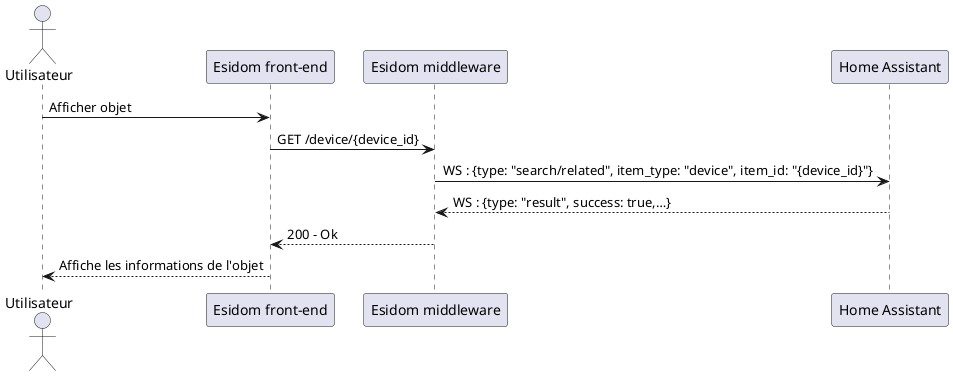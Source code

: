 @startuml afficher objet

actor "Utilisateur" as u
participant "Esidom front-end" as fe
participant "Esidom middleware" as m
participant "Home Assistant" as ha

u -> fe: Afficher objet
fe -> m: GET /device/{device_id}
m -> ha: WS : {type: "search/related", item_type: "device", item_id: "{device_id}"}
ha --> m: WS : {type: "result", success: true,…}
m --> fe: 200 - Ok
fe --> u: Affiche les informations de l'objet

@enduml